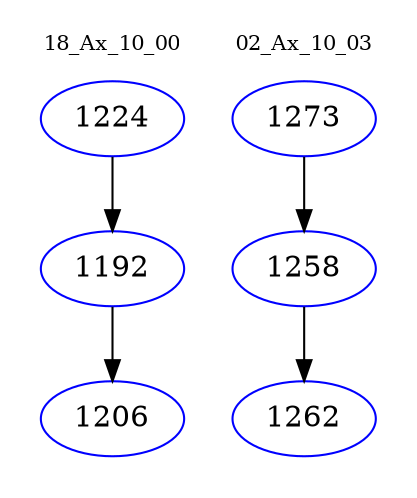 digraph{
subgraph cluster_0 {
color = white
label = "18_Ax_10_00";
fontsize=10;
T0_1224 [label="1224", color="blue"]
T0_1224 -> T0_1192 [color="black"]
T0_1192 [label="1192", color="blue"]
T0_1192 -> T0_1206 [color="black"]
T0_1206 [label="1206", color="blue"]
}
subgraph cluster_1 {
color = white
label = "02_Ax_10_03";
fontsize=10;
T1_1273 [label="1273", color="blue"]
T1_1273 -> T1_1258 [color="black"]
T1_1258 [label="1258", color="blue"]
T1_1258 -> T1_1262 [color="black"]
T1_1262 [label="1262", color="blue"]
}
}
